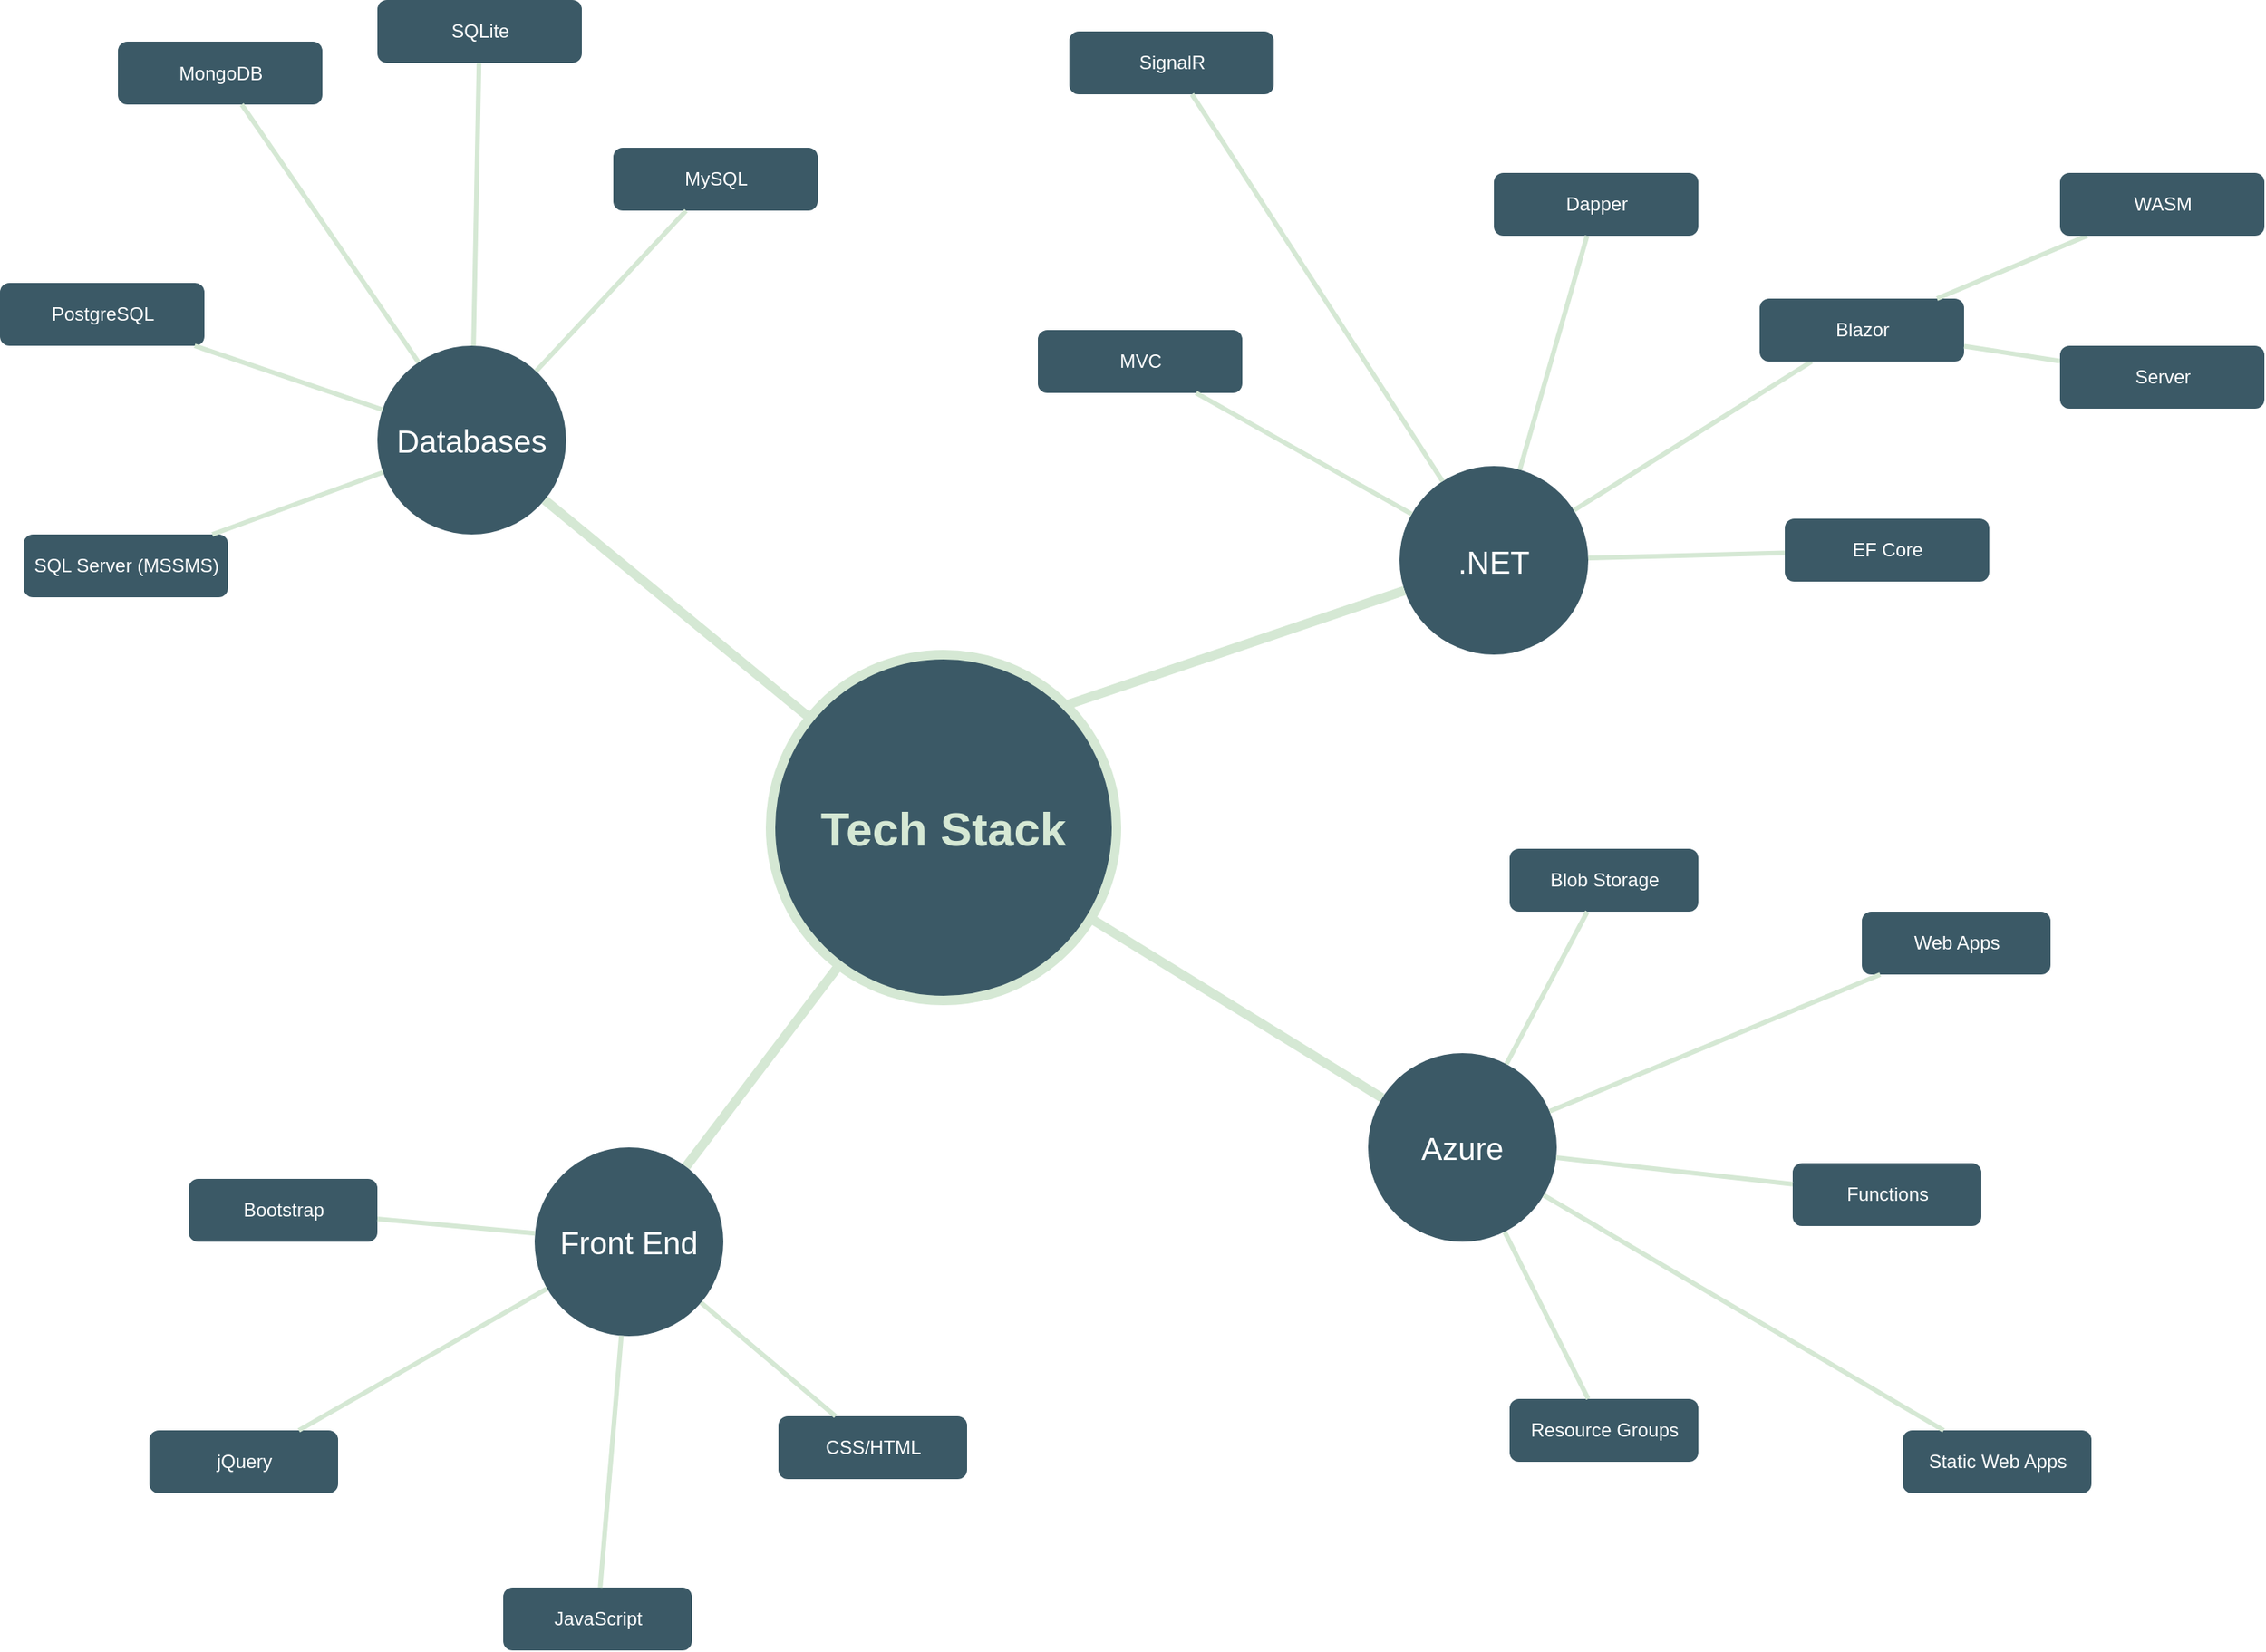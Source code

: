 <mxfile version="21.6.5" type="device">
  <diagram id="6a731a19-8d31-9384-78a2-239565b7b9f0" name="Page-1">
    <mxGraphModel dx="1912" dy="1115" grid="1" gridSize="10" guides="1" tooltips="1" connect="1" arrows="1" fold="1" page="1" pageScale="1" pageWidth="1169" pageHeight="827" background="none" math="0" shadow="0">
      <root>
        <mxCell id="0" />
        <mxCell id="1" parent="0" />
        <mxCell id="1350" value="Databases" style="ellipse;whiteSpace=wrap;html=1;shadow=0;fontFamily=Helvetica;fontSize=20;fontColor=#FFFFFF;align=center;strokeWidth=3;fillColor=#3B5966;strokeColor=none;" parent="1" vertex="1">
          <mxGeometry x="810" y="540" width="120" height="120" as="geometry" />
        </mxCell>
        <mxCell id="1353" value="Azure" style="ellipse;whiteSpace=wrap;html=1;shadow=0;fontFamily=Helvetica;fontSize=20;fontColor=#FFFFFF;align=center;strokeWidth=3;fillColor=#3B5966;strokeColor=none;" parent="1" vertex="1">
          <mxGeometry x="1440" y="990" width="120" height="120" as="geometry" />
        </mxCell>
        <mxCell id="1358" value="SQL Server (MSSMS)" style="rounded=1;fillColor=#3B5966;strokeColor=none;strokeWidth=3;shadow=0;html=1;fontColor=#FFFFFF;" parent="1" vertex="1">
          <mxGeometry x="585" y="660" width="130" height="40" as="geometry" />
        </mxCell>
        <mxCell id="1359" style="endArrow=none;strokeWidth=6;strokeColor=#D5E8D4;html=1;" parent="1" source="1515" target="1350" edge="1">
          <mxGeometry relative="1" as="geometry" />
        </mxCell>
        <mxCell id="1362" style="endArrow=none;strokeWidth=6;strokeColor=#D5E8D4;html=1;" parent="1" source="1515" target="1353" edge="1">
          <mxGeometry relative="1" as="geometry" />
        </mxCell>
        <mxCell id="1363" style="endArrow=none;strokeWidth=6;strokeColor=#D5E8D4;html=1;" parent="1" source="1515" target="1516" edge="1">
          <mxGeometry relative="1" as="geometry" />
        </mxCell>
        <mxCell id="1369" value="PostgreSQL" style="rounded=1;fillColor=#3B5966;strokeColor=none;strokeWidth=3;shadow=0;html=1;fontColor=#FFFFFF;" parent="1" vertex="1">
          <mxGeometry x="570" y="500" width="130" height="40" as="geometry" />
        </mxCell>
        <mxCell id="1371" value="MongoDB" style="rounded=1;fillColor=#3B5966;strokeColor=none;strokeWidth=3;shadow=0;html=1;fontColor=#FFFFFF;" parent="1" vertex="1">
          <mxGeometry x="645" y="346.5" width="130" height="40" as="geometry" />
        </mxCell>
        <mxCell id="1372" value="SQLite" style="rounded=1;fillColor=#3B5966;strokeColor=none;strokeWidth=3;shadow=0;html=1;fontColor=#FFFFFF;" parent="1" vertex="1">
          <mxGeometry x="810" y="320" width="130" height="40" as="geometry" />
        </mxCell>
        <mxCell id="1374" value="MySQL" style="rounded=1;fillColor=#3B5966;strokeColor=none;strokeWidth=3;shadow=0;html=1;fontColor=#FFFFFF;" parent="1" vertex="1">
          <mxGeometry x="960" y="414" width="130" height="40" as="geometry" />
        </mxCell>
        <mxCell id="1379" value="" style="edgeStyle=none;endArrow=none;strokeWidth=3;strokeColor=#D5E8D4;html=1;" parent="1" source="1350" target="1358" edge="1">
          <mxGeometry x="-221.5" y="56.5" width="100" height="100" as="geometry">
            <mxPoint x="15" y="356.5" as="sourcePoint" />
            <mxPoint x="115" y="256.5" as="targetPoint" />
          </mxGeometry>
        </mxCell>
        <mxCell id="1381" value="" style="edgeStyle=none;endArrow=none;strokeWidth=3;strokeColor=#D5E8D4;html=1;" parent="1" source="1350" target="1369" edge="1">
          <mxGeometry x="-221.5" y="56.5" width="100" height="100" as="geometry">
            <mxPoint x="15" y="356.5" as="sourcePoint" />
            <mxPoint x="115" y="256.5" as="targetPoint" />
          </mxGeometry>
        </mxCell>
        <mxCell id="1383" value="" style="edgeStyle=none;endArrow=none;strokeWidth=3;strokeColor=#D5E8D4;html=1;" parent="1" source="1350" target="1371" edge="1">
          <mxGeometry x="-221.5" y="56.5" width="100" height="100" as="geometry">
            <mxPoint x="15" y="356.5" as="sourcePoint" />
            <mxPoint x="115" y="256.5" as="targetPoint" />
          </mxGeometry>
        </mxCell>
        <mxCell id="1384" value="" style="edgeStyle=none;endArrow=none;strokeWidth=3;strokeColor=#D5E8D4;html=1;" parent="1" source="1350" target="1372" edge="1">
          <mxGeometry x="-221.5" y="56.5" width="100" height="100" as="geometry">
            <mxPoint x="15" y="356.5" as="sourcePoint" />
            <mxPoint x="115" y="256.5" as="targetPoint" />
          </mxGeometry>
        </mxCell>
        <mxCell id="1386" value="" style="edgeStyle=none;endArrow=none;strokeWidth=3;strokeColor=#D5E8D4;html=1;" parent="1" source="1350" target="1374" edge="1">
          <mxGeometry x="-221.5" y="56.5" width="100" height="100" as="geometry">
            <mxPoint x="15" y="356.5" as="sourcePoint" />
            <mxPoint x="115" y="256.5" as="targetPoint" />
          </mxGeometry>
        </mxCell>
        <mxCell id="1436" value="Blob Storage" style="rounded=1;fillColor=#3B5966;strokeColor=none;strokeWidth=3;shadow=0;html=1;fontColor=#FFFFFF;" parent="1" vertex="1">
          <mxGeometry x="1530" y="860" width="120" height="40" as="geometry" />
        </mxCell>
        <mxCell id="1439" value="Web Apps" style="rounded=1;fillColor=#3B5966;strokeColor=none;strokeWidth=3;shadow=0;html=1;fontColor=#FFFFFF;" parent="1" vertex="1">
          <mxGeometry x="1754" y="900" width="120" height="40" as="geometry" />
        </mxCell>
        <mxCell id="1442" value="Functions" style="rounded=1;fillColor=#3B5966;strokeColor=none;strokeWidth=3;shadow=0;html=1;fontColor=#FFFFFF;" parent="1" vertex="1">
          <mxGeometry x="1710" y="1060" width="120" height="40" as="geometry" />
        </mxCell>
        <mxCell id="1443" value="Static Web Apps" style="rounded=1;fillColor=#3B5966;strokeColor=none;strokeWidth=3;shadow=0;html=1;fontColor=#FFFFFF;" parent="1" vertex="1">
          <mxGeometry x="1780" y="1230" width="120" height="40" as="geometry" />
        </mxCell>
        <mxCell id="1445" value="Resource Groups" style="rounded=1;fillColor=#3B5966;strokeColor=none;strokeWidth=3;shadow=0;html=1;fontColor=#FFFFFF;" parent="1" vertex="1">
          <mxGeometry x="1530" y="1210" width="120" height="40" as="geometry" />
        </mxCell>
        <mxCell id="1447" value="" style="edgeStyle=none;endArrow=none;strokeWidth=3;strokeColor=#D5E8D4;html=1;" parent="1" source="1353" target="1436" edge="1">
          <mxGeometry x="-24" y="196.5" width="100" height="100" as="geometry">
            <mxPoint x="-310" y="290" as="sourcePoint" />
            <mxPoint x="-210" y="190" as="targetPoint" />
          </mxGeometry>
        </mxCell>
        <mxCell id="1450" value="" style="edgeStyle=none;endArrow=none;strokeWidth=3;strokeColor=#D5E8D4;html=1;" parent="1" source="1353" target="1439" edge="1">
          <mxGeometry x="-24" y="196.5" width="100" height="100" as="geometry">
            <mxPoint x="-310" y="290" as="sourcePoint" />
            <mxPoint x="-210" y="190" as="targetPoint" />
          </mxGeometry>
        </mxCell>
        <mxCell id="1452" value="" style="edgeStyle=none;endArrow=none;strokeWidth=3;strokeColor=#D5E8D4;html=1;" parent="1" source="1353" target="1442" edge="1">
          <mxGeometry x="-24" y="196.5" width="100" height="100" as="geometry">
            <mxPoint x="-310" y="290" as="sourcePoint" />
            <mxPoint x="-210" y="190" as="targetPoint" />
          </mxGeometry>
        </mxCell>
        <mxCell id="1454" value="" style="edgeStyle=none;endArrow=none;strokeWidth=3;strokeColor=#D5E8D4;html=1;" parent="1" source="1353" target="1443" edge="1">
          <mxGeometry x="-24" y="196.5" width="100" height="100" as="geometry">
            <mxPoint x="-310" y="290" as="sourcePoint" />
            <mxPoint x="-210" y="190" as="targetPoint" />
          </mxGeometry>
        </mxCell>
        <mxCell id="1456" value="" style="edgeStyle=none;endArrow=none;strokeWidth=3;strokeColor=#D5E8D4;html=1;" parent="1" source="1353" target="1445" edge="1">
          <mxGeometry x="-24" y="196.5" width="100" height="100" as="geometry">
            <mxPoint x="-310" y="290" as="sourcePoint" />
            <mxPoint x="-210" y="190" as="targetPoint" />
          </mxGeometry>
        </mxCell>
        <mxCell id="1515" value="Tech Stack" style="ellipse;whiteSpace=wrap;html=1;shadow=0;fontFamily=Helvetica;fontSize=30;fontColor=#D5E8D4;align=center;strokeColor=#D5E8D4;strokeWidth=6;fillColor=#3B5966;fontStyle=1;gradientColor=none;" parent="1" vertex="1">
          <mxGeometry x="1060" y="736.5" width="220" height="220" as="geometry" />
        </mxCell>
        <mxCell id="1516" value="Front End" style="ellipse;whiteSpace=wrap;html=1;shadow=0;fontFamily=Helvetica;fontSize=20;fontColor=#FFFFFF;align=center;strokeWidth=3;fillColor=#3B5966;strokeColor=none;" parent="1" vertex="1">
          <mxGeometry x="910" y="1050" width="120" height="120" as="geometry" />
        </mxCell>
        <mxCell id="1517" value="Bootstrap" style="rounded=1;fillColor=#3B5966;strokeColor=none;strokeWidth=3;shadow=0;html=1;fontColor=#FFFFFF;" parent="1" vertex="1">
          <mxGeometry x="690" y="1070" width="120" height="40" as="geometry" />
        </mxCell>
        <mxCell id="1519" value="CSS/HTML" style="rounded=1;fillColor=#3B5966;strokeColor=none;strokeWidth=3;shadow=0;html=1;fontColor=#FFFFFF;" parent="1" vertex="1">
          <mxGeometry x="1065" y="1221" width="120" height="40" as="geometry" />
        </mxCell>
        <mxCell id="1522" value="jQuery" style="rounded=1;fillColor=#3B5966;strokeColor=none;strokeWidth=3;shadow=0;html=1;fontColor=#FFFFFF;" parent="1" vertex="1">
          <mxGeometry x="665" y="1230" width="120" height="40" as="geometry" />
        </mxCell>
        <mxCell id="1525" value="JavaScript" style="rounded=1;fillColor=#3B5966;strokeColor=none;strokeWidth=3;shadow=0;html=1;fontColor=#FFFFFF;" parent="1" vertex="1">
          <mxGeometry x="890" y="1330" width="120" height="40" as="geometry" />
        </mxCell>
        <mxCell id="1528" value="" style="edgeStyle=none;endArrow=none;strokeWidth=3;strokeColor=#D5E8D4;html=1;" parent="1" source="1516" target="1517" edge="1">
          <mxGeometry x="-1498" y="-303.5" width="100" height="100" as="geometry">
            <mxPoint x="-1010" y="245" as="sourcePoint" />
            <mxPoint x="-910" y="145" as="targetPoint" />
          </mxGeometry>
        </mxCell>
        <mxCell id="1531" value="" style="edgeStyle=none;endArrow=none;strokeWidth=3;strokeColor=#D5E8D4;html=1;" parent="1" source="1516" target="1519" edge="1">
          <mxGeometry x="-1498" y="-303.5" width="100" height="100" as="geometry">
            <mxPoint x="-1010" y="245" as="sourcePoint" />
            <mxPoint x="-910" y="145" as="targetPoint" />
          </mxGeometry>
        </mxCell>
        <mxCell id="1534" value="" style="edgeStyle=none;endArrow=none;strokeWidth=3;strokeColor=#D5E8D4;html=1;" parent="1" source="1516" target="1522" edge="1">
          <mxGeometry x="-1498" y="-303.5" width="100" height="100" as="geometry">
            <mxPoint x="-1010" y="245" as="sourcePoint" />
            <mxPoint x="-910" y="145" as="targetPoint" />
          </mxGeometry>
        </mxCell>
        <mxCell id="1537" value="" style="edgeStyle=none;endArrow=none;strokeWidth=3;strokeColor=#D5E8D4;html=1;" parent="1" source="1516" target="1525" edge="1">
          <mxGeometry x="-1498" y="-303.5" width="100" height="100" as="geometry">
            <mxPoint x="-1010" y="245" as="sourcePoint" />
            <mxPoint x="-910" y="145" as="targetPoint" />
          </mxGeometry>
        </mxCell>
        <mxCell id="1542" style="edgeStyle=none;rounded=0;html=1;exitX=0.5;exitY=1;endArrow=none;endFill=0;jettySize=auto;orthogonalLoop=1;strokeColor=#736CA8;strokeWidth=2;fillColor=#64bbe2;fontSize=20;fontColor=#23445D;" parent="1" edge="1">
          <mxGeometry relative="1" as="geometry">
            <mxPoint x="625" y="1220" as="sourcePoint" />
            <mxPoint x="625" y="1220" as="targetPoint" />
          </mxGeometry>
        </mxCell>
        <mxCell id="gvC20BntPgbNfR_e31YH-1543" value=".NET" style="ellipse;whiteSpace=wrap;html=1;shadow=0;fontFamily=Helvetica;fontSize=20;fontColor=#FFFFFF;align=center;strokeWidth=3;fillColor=#3B5966;strokeColor=none;" vertex="1" parent="1">
          <mxGeometry x="1460" y="616.5" width="120" height="120" as="geometry" />
        </mxCell>
        <mxCell id="gvC20BntPgbNfR_e31YH-1544" value="MVC" style="rounded=1;fillColor=#3B5966;strokeColor=none;strokeWidth=3;shadow=0;html=1;fontColor=#FFFFFF;" vertex="1" parent="1">
          <mxGeometry x="1230" y="530" width="130" height="40" as="geometry" />
        </mxCell>
        <mxCell id="gvC20BntPgbNfR_e31YH-1545" value="SignalR" style="rounded=1;fillColor=#3B5966;strokeColor=none;strokeWidth=3;shadow=0;html=1;fontColor=#FFFFFF;" vertex="1" parent="1">
          <mxGeometry x="1250" y="340" width="130" height="40" as="geometry" />
        </mxCell>
        <mxCell id="gvC20BntPgbNfR_e31YH-1546" value="Dapper" style="rounded=1;fillColor=#3B5966;strokeColor=none;strokeWidth=3;shadow=0;html=1;fontColor=#FFFFFF;" vertex="1" parent="1">
          <mxGeometry x="1520" y="430" width="130" height="40" as="geometry" />
        </mxCell>
        <mxCell id="gvC20BntPgbNfR_e31YH-1547" value="" style="edgeStyle=none;endArrow=none;strokeWidth=3;strokeColor=#D5E8D4;html=1;" edge="1" parent="1" source="gvC20BntPgbNfR_e31YH-1543" target="gvC20BntPgbNfR_e31YH-1552">
          <mxGeometry x="-221.5" y="56.5" width="100" height="100" as="geometry">
            <mxPoint x="775" y="366.5" as="sourcePoint" />
            <mxPoint x="1484" y="660" as="targetPoint" />
          </mxGeometry>
        </mxCell>
        <mxCell id="gvC20BntPgbNfR_e31YH-1548" value="" style="edgeStyle=none;endArrow=none;strokeWidth=3;strokeColor=#D5E8D4;html=1;" edge="1" parent="1" source="gvC20BntPgbNfR_e31YH-1543" target="gvC20BntPgbNfR_e31YH-1544">
          <mxGeometry x="-221.5" y="56.5" width="100" height="100" as="geometry">
            <mxPoint x="775" y="366.5" as="sourcePoint" />
            <mxPoint x="875" y="266.5" as="targetPoint" />
          </mxGeometry>
        </mxCell>
        <mxCell id="gvC20BntPgbNfR_e31YH-1549" value="" style="edgeStyle=none;endArrow=none;strokeWidth=3;strokeColor=#D5E8D4;html=1;" edge="1" parent="1" source="gvC20BntPgbNfR_e31YH-1543" target="gvC20BntPgbNfR_e31YH-1545">
          <mxGeometry x="-221.5" y="56.5" width="100" height="100" as="geometry">
            <mxPoint x="775" y="366.5" as="sourcePoint" />
            <mxPoint x="875" y="266.5" as="targetPoint" />
          </mxGeometry>
        </mxCell>
        <mxCell id="gvC20BntPgbNfR_e31YH-1550" value="" style="edgeStyle=none;endArrow=none;strokeWidth=3;strokeColor=#D5E8D4;html=1;" edge="1" parent="1" source="gvC20BntPgbNfR_e31YH-1543" target="gvC20BntPgbNfR_e31YH-1546">
          <mxGeometry x="-221.5" y="56.5" width="100" height="100" as="geometry">
            <mxPoint x="775" y="366.5" as="sourcePoint" />
            <mxPoint x="875" y="266.5" as="targetPoint" />
          </mxGeometry>
        </mxCell>
        <mxCell id="gvC20BntPgbNfR_e31YH-1551" value="" style="edgeStyle=none;endArrow=none;strokeWidth=3;strokeColor=#D5E8D4;html=1;" edge="1" parent="1" source="gvC20BntPgbNfR_e31YH-1543" target="gvC20BntPgbNfR_e31YH-1553">
          <mxGeometry x="-221.5" y="56.5" width="100" height="100" as="geometry">
            <mxPoint x="775" y="366.5" as="sourcePoint" />
            <mxPoint x="1766" y="464" as="targetPoint" />
          </mxGeometry>
        </mxCell>
        <mxCell id="gvC20BntPgbNfR_e31YH-1552" value="EF Core" style="rounded=1;fillColor=#3B5966;strokeColor=none;strokeWidth=3;shadow=0;html=1;fontColor=#FFFFFF;" vertex="1" parent="1">
          <mxGeometry x="1705" y="650" width="130" height="40" as="geometry" />
        </mxCell>
        <mxCell id="gvC20BntPgbNfR_e31YH-1553" value="Blazor" style="rounded=1;fillColor=#3B5966;strokeColor=none;strokeWidth=3;shadow=0;html=1;fontColor=#FFFFFF;" vertex="1" parent="1">
          <mxGeometry x="1689" y="510" width="130" height="40" as="geometry" />
        </mxCell>
        <mxCell id="gvC20BntPgbNfR_e31YH-1554" style="endArrow=none;strokeWidth=6;strokeColor=#D5E8D4;html=1;entryX=1;entryY=0;entryDx=0;entryDy=0;" edge="1" parent="1" source="gvC20BntPgbNfR_e31YH-1543" target="1515">
          <mxGeometry relative="1" as="geometry">
            <mxPoint x="1449" y="819" as="sourcePoint" />
            <mxPoint x="1280" y="680" as="targetPoint" />
          </mxGeometry>
        </mxCell>
        <mxCell id="gvC20BntPgbNfR_e31YH-1555" value="" style="edgeStyle=none;endArrow=none;strokeWidth=3;strokeColor=#D5E8D4;html=1;" edge="1" parent="1" source="gvC20BntPgbNfR_e31YH-1556" target="gvC20BntPgbNfR_e31YH-1553">
          <mxGeometry x="-221.5" y="56.5" width="100" height="100" as="geometry">
            <mxPoint x="1910" y="490" as="sourcePoint" />
            <mxPoint x="1777" y="410" as="targetPoint" />
          </mxGeometry>
        </mxCell>
        <mxCell id="gvC20BntPgbNfR_e31YH-1556" value="Server" style="rounded=1;fillColor=#3B5966;strokeColor=none;strokeWidth=3;shadow=0;html=1;fontColor=#FFFFFF;" vertex="1" parent="1">
          <mxGeometry x="1880" y="540" width="130" height="40" as="geometry" />
        </mxCell>
        <mxCell id="gvC20BntPgbNfR_e31YH-1557" value="" style="edgeStyle=none;endArrow=none;strokeWidth=3;strokeColor=#D5E8D4;html=1;" edge="1" parent="1" source="gvC20BntPgbNfR_e31YH-1558" target="gvC20BntPgbNfR_e31YH-1553">
          <mxGeometry x="-221.5" y="56.5" width="100" height="100" as="geometry">
            <mxPoint x="1974" y="320" as="sourcePoint" />
            <mxPoint x="1835" y="323.78" as="targetPoint" />
          </mxGeometry>
        </mxCell>
        <mxCell id="gvC20BntPgbNfR_e31YH-1558" value="WASM" style="rounded=1;fillColor=#3B5966;strokeColor=none;strokeWidth=3;shadow=0;html=1;fontColor=#FFFFFF;" vertex="1" parent="1">
          <mxGeometry x="1880" y="430" width="130" height="40" as="geometry" />
        </mxCell>
      </root>
    </mxGraphModel>
  </diagram>
</mxfile>
